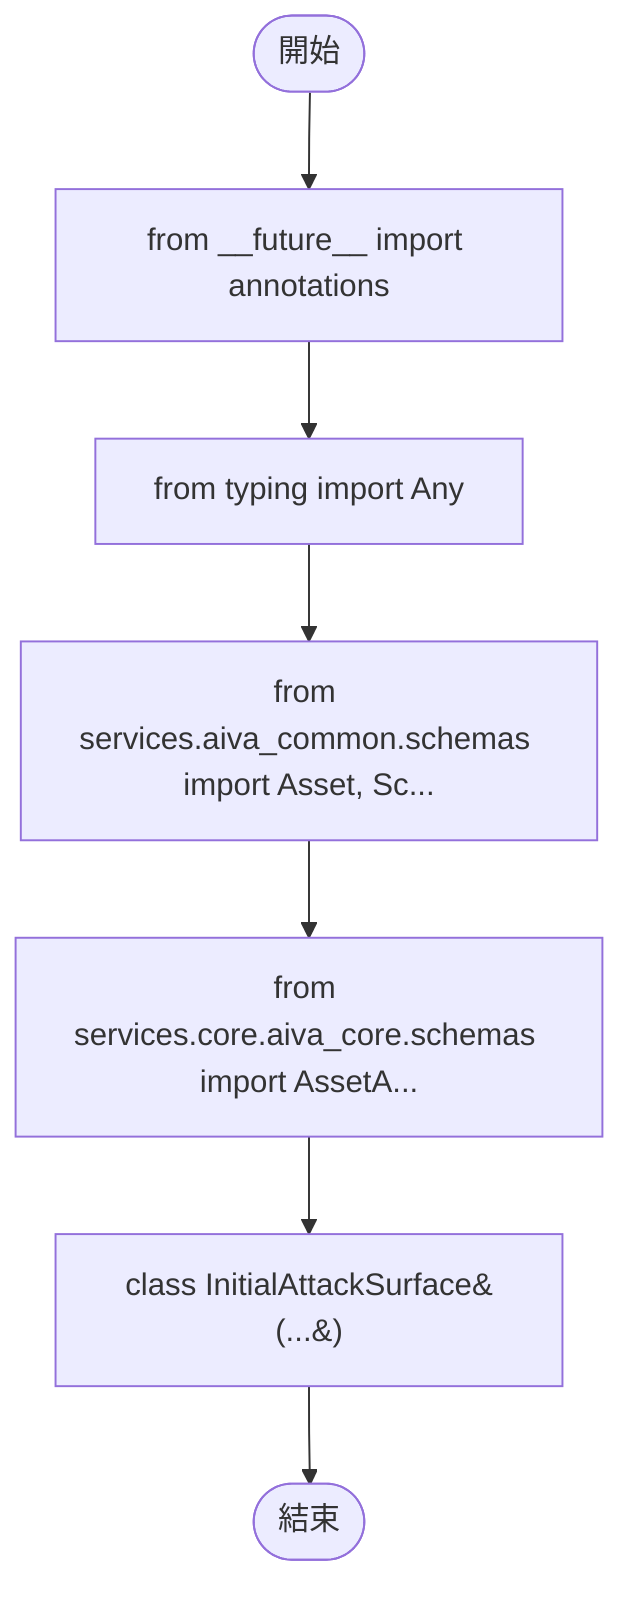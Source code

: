 flowchart TB
    n1([開始])
    n2([結束])
    n3[from __future__ import annotations]
    n4[from typing import Any]
    n5[from services.aiva_common.schemas import Asset, Sc...]
    n6[from services.core.aiva_core.schemas import AssetA...]
    n7[class InitialAttackSurface&#40;...&#41;]
    n1 --> n3
    n3 --> n4
    n4 --> n5
    n5 --> n6
    n6 --> n7
    n7 --> n2